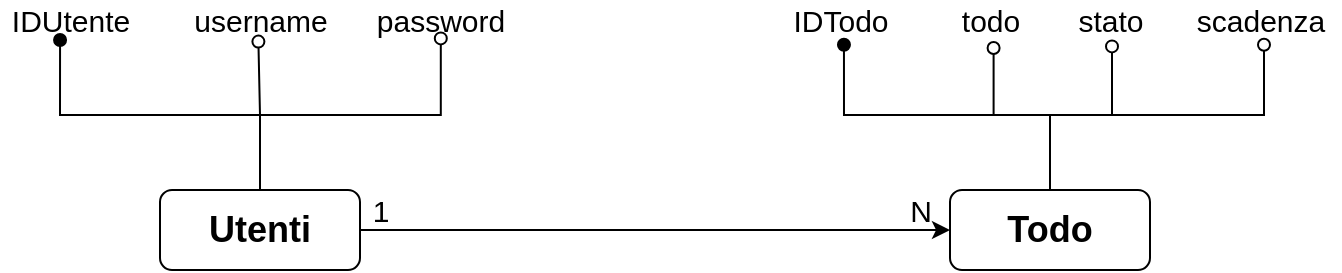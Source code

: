 <mxfile version="18.0.1" type="device"><diagram id="a-yS-Flr9zH_aSwjgbVt" name="Page-1"><mxGraphModel dx="1038" dy="649" grid="1" gridSize="10" guides="1" tooltips="1" connect="1" arrows="1" fold="1" page="1" pageScale="1" pageWidth="827" pageHeight="1169" math="0" shadow="0"><root><mxCell id="0"/><mxCell id="1" parent="0"/><mxCell id="kIKXANtwocFm5bHo67K7-7" style="edgeStyle=orthogonalEdgeStyle;rounded=0;orthogonalLoop=1;jettySize=auto;html=1;exitX=1;exitY=0.5;exitDx=0;exitDy=0;fontSize=18;" edge="1" parent="1" source="kIKXANtwocFm5bHo67K7-4" target="kIKXANtwocFm5bHo67K7-6"><mxGeometry relative="1" as="geometry"/></mxCell><mxCell id="kIKXANtwocFm5bHo67K7-21" style="edgeStyle=orthogonalEdgeStyle;rounded=0;orthogonalLoop=1;jettySize=auto;html=1;exitX=0.5;exitY=0;exitDx=0;exitDy=0;entryX=0.49;entryY=1.04;entryDx=0;entryDy=0;entryPerimeter=0;fontSize=15;endArrow=oval;endFill=0;" edge="1" parent="1" source="kIKXANtwocFm5bHo67K7-4" target="kIKXANtwocFm5bHo67K7-16"><mxGeometry relative="1" as="geometry"/></mxCell><mxCell id="kIKXANtwocFm5bHo67K7-22" style="edgeStyle=orthogonalEdgeStyle;rounded=0;orthogonalLoop=1;jettySize=auto;html=1;exitX=0.5;exitY=0;exitDx=0;exitDy=0;entryX=0.505;entryY=0.96;entryDx=0;entryDy=0;entryPerimeter=0;fontSize=15;endArrow=oval;endFill=0;" edge="1" parent="1" source="kIKXANtwocFm5bHo67K7-4" target="kIKXANtwocFm5bHo67K7-15"><mxGeometry relative="1" as="geometry"/></mxCell><mxCell id="kIKXANtwocFm5bHo67K7-23" style="edgeStyle=orthogonalEdgeStyle;rounded=0;orthogonalLoop=1;jettySize=auto;html=1;exitX=0.5;exitY=0;exitDx=0;exitDy=0;entryX=0.429;entryY=1;entryDx=0;entryDy=0;entryPerimeter=0;fontSize=15;endArrow=oval;endFill=1;" edge="1" parent="1" source="kIKXANtwocFm5bHo67K7-4" target="kIKXANtwocFm5bHo67K7-11"><mxGeometry relative="1" as="geometry"/></mxCell><mxCell id="kIKXANtwocFm5bHo67K7-4" value="&lt;font style=&quot;font-size: 18px;&quot;&gt;&lt;b&gt;Utenti&lt;/b&gt;&lt;/font&gt;" style="rounded=1;whiteSpace=wrap;html=1;" vertex="1" parent="1"><mxGeometry x="160" y="335" width="100" height="40" as="geometry"/></mxCell><mxCell id="kIKXANtwocFm5bHo67K7-17" style="edgeStyle=orthogonalEdgeStyle;rounded=0;orthogonalLoop=1;jettySize=auto;html=1;exitX=0.5;exitY=0;exitDx=0;exitDy=0;entryX=0.533;entryY=1.12;entryDx=0;entryDy=0;entryPerimeter=0;fontSize=15;endArrow=oval;endFill=1;" edge="1" parent="1" source="kIKXANtwocFm5bHo67K7-6" target="kIKXANtwocFm5bHo67K7-10"><mxGeometry relative="1" as="geometry"/></mxCell><mxCell id="kIKXANtwocFm5bHo67K7-18" style="edgeStyle=orthogonalEdgeStyle;rounded=0;orthogonalLoop=1;jettySize=auto;html=1;exitX=0.5;exitY=0;exitDx=0;exitDy=0;entryX=0.536;entryY=1.2;entryDx=0;entryDy=0;entryPerimeter=0;fontSize=15;endArrow=oval;endFill=0;" edge="1" parent="1" source="kIKXANtwocFm5bHo67K7-6" target="kIKXANtwocFm5bHo67K7-14"><mxGeometry relative="1" as="geometry"/></mxCell><mxCell id="kIKXANtwocFm5bHo67K7-19" style="edgeStyle=orthogonalEdgeStyle;rounded=0;orthogonalLoop=1;jettySize=auto;html=1;exitX=0.5;exitY=0;exitDx=0;exitDy=0;entryX=0.52;entryY=1.16;entryDx=0;entryDy=0;entryPerimeter=0;fontSize=15;endArrow=oval;endFill=0;" edge="1" parent="1" source="kIKXANtwocFm5bHo67K7-6" target="kIKXANtwocFm5bHo67K7-13"><mxGeometry relative="1" as="geometry"/></mxCell><mxCell id="kIKXANtwocFm5bHo67K7-20" style="edgeStyle=orthogonalEdgeStyle;rounded=0;orthogonalLoop=1;jettySize=auto;html=1;exitX=0.5;exitY=0;exitDx=0;exitDy=0;entryX=0.525;entryY=1.12;entryDx=0;entryDy=0;entryPerimeter=0;fontSize=15;endArrow=oval;endFill=0;" edge="1" parent="1" source="kIKXANtwocFm5bHo67K7-6" target="kIKXANtwocFm5bHo67K7-12"><mxGeometry relative="1" as="geometry"/></mxCell><mxCell id="kIKXANtwocFm5bHo67K7-6" value="&lt;b&gt;&lt;font style=&quot;font-size: 18px;&quot;&gt;Todo&lt;/font&gt;&lt;/b&gt;" style="rounded=1;whiteSpace=wrap;html=1;" vertex="1" parent="1"><mxGeometry x="555" y="335" width="100" height="40" as="geometry"/></mxCell><mxCell id="kIKXANtwocFm5bHo67K7-8" value="&lt;font style=&quot;font-size: 15px;&quot;&gt;1&lt;/font&gt;" style="text;html=1;align=center;verticalAlign=middle;resizable=0;points=[];autosize=1;strokeColor=none;fillColor=none;fontSize=18;" vertex="1" parent="1"><mxGeometry x="260" y="330" width="20" height="30" as="geometry"/></mxCell><mxCell id="kIKXANtwocFm5bHo67K7-9" value="&lt;font style=&quot;font-size: 15px;&quot;&gt;N&lt;/font&gt;" style="text;html=1;align=center;verticalAlign=middle;resizable=0;points=[];autosize=1;strokeColor=none;fillColor=none;fontSize=18;" vertex="1" parent="1"><mxGeometry x="525" y="330" width="30" height="30" as="geometry"/></mxCell><mxCell id="kIKXANtwocFm5bHo67K7-10" value="IDTodo" style="text;html=1;align=center;verticalAlign=middle;resizable=0;points=[];autosize=1;strokeColor=none;fillColor=none;fontSize=15;" vertex="1" parent="1"><mxGeometry x="470" y="240" width="60" height="20" as="geometry"/></mxCell><mxCell id="kIKXANtwocFm5bHo67K7-11" value="IDUtente" style="text;html=1;align=center;verticalAlign=middle;resizable=0;points=[];autosize=1;strokeColor=none;fillColor=none;fontSize=15;" vertex="1" parent="1"><mxGeometry x="80" y="240" width="70" height="20" as="geometry"/></mxCell><mxCell id="kIKXANtwocFm5bHo67K7-12" value="scadenza" style="text;html=1;align=center;verticalAlign=middle;resizable=0;points=[];autosize=1;strokeColor=none;fillColor=none;fontSize=15;" vertex="1" parent="1"><mxGeometry x="670" y="240" width="80" height="20" as="geometry"/></mxCell><mxCell id="kIKXANtwocFm5bHo67K7-13" value="stato" style="text;html=1;align=center;verticalAlign=middle;resizable=0;points=[];autosize=1;strokeColor=none;fillColor=none;fontSize=15;" vertex="1" parent="1"><mxGeometry x="610" y="240" width="50" height="20" as="geometry"/></mxCell><mxCell id="kIKXANtwocFm5bHo67K7-14" value="todo" style="text;html=1;align=center;verticalAlign=middle;resizable=0;points=[];autosize=1;strokeColor=none;fillColor=none;fontSize=15;" vertex="1" parent="1"><mxGeometry x="550" y="240" width="50" height="20" as="geometry"/></mxCell><mxCell id="kIKXANtwocFm5bHo67K7-15" value="password" style="text;html=1;align=center;verticalAlign=middle;resizable=0;points=[];autosize=1;strokeColor=none;fillColor=none;fontSize=15;" vertex="1" parent="1"><mxGeometry x="260" y="240" width="80" height="20" as="geometry"/></mxCell><mxCell id="kIKXANtwocFm5bHo67K7-16" value="username" style="text;html=1;align=center;verticalAlign=middle;resizable=0;points=[];autosize=1;strokeColor=none;fillColor=none;fontSize=15;" vertex="1" parent="1"><mxGeometry x="170" y="240" width="80" height="20" as="geometry"/></mxCell></root></mxGraphModel></diagram></mxfile>